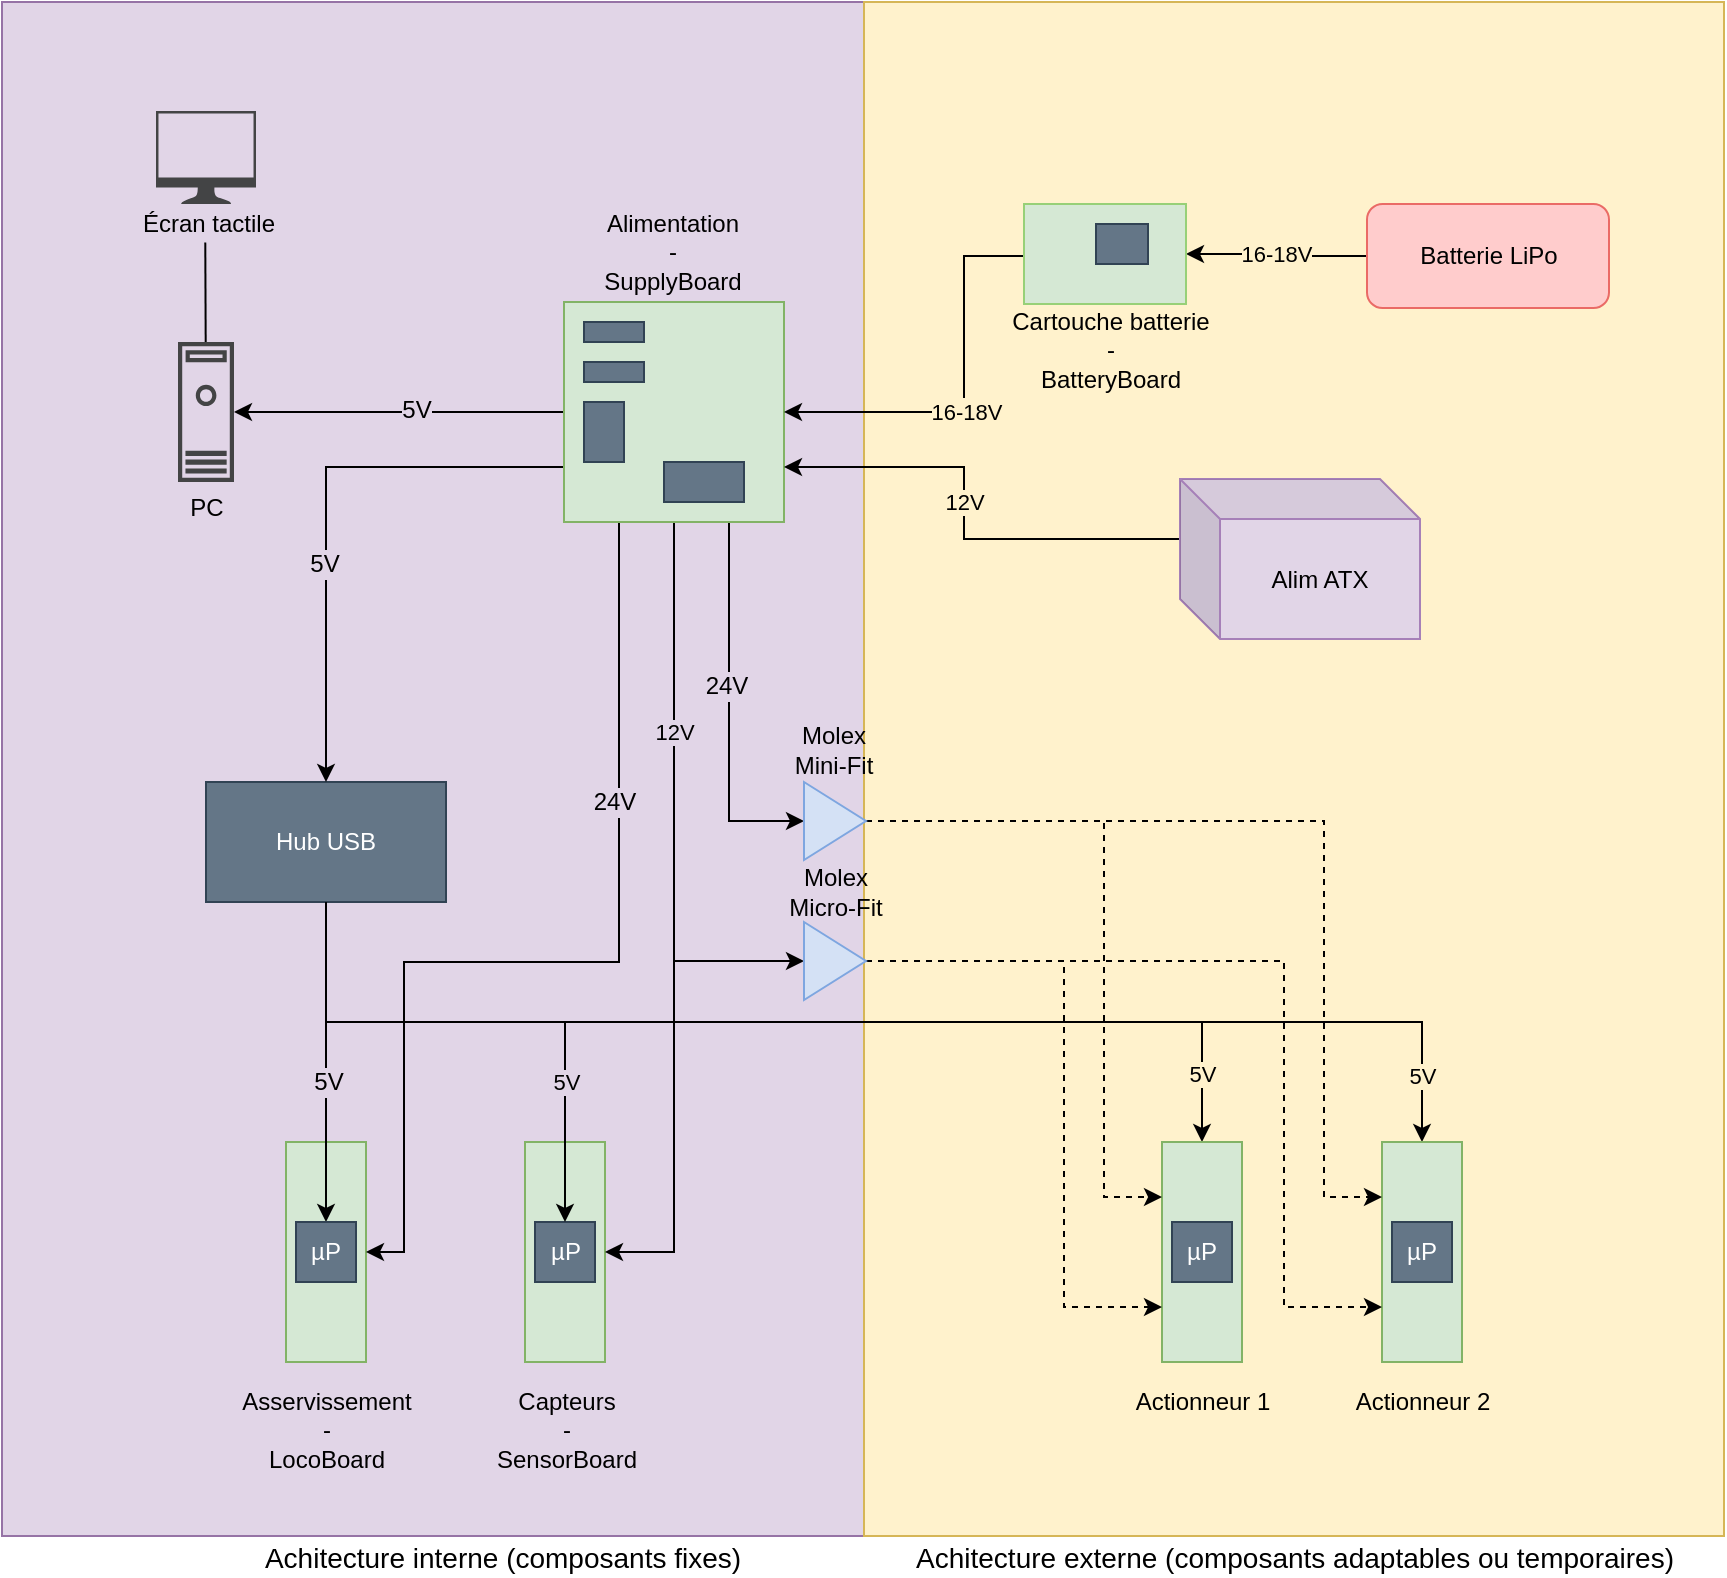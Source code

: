 <mxfile version="12.1.7" type="device" pages="1"><diagram id="NPpLW7Xp6LZKi09IXNAc" name="Page-1"><mxGraphModel dx="2011" dy="1161" grid="1" gridSize="10" guides="1" tooltips="1" connect="1" arrows="1" fold="1" page="1" pageScale="1" pageWidth="1100" pageHeight="850" math="0" shadow="0"><root><mxCell id="0"/><mxCell id="1" parent="0"/><mxCell id="wzAznHzncOSbKufJMvwU-70" value="" style="rounded=0;whiteSpace=wrap;html=1;shadow=0;glass=0;comic=0;fillColor=#e1d5e7;strokeColor=#9673a6;" parent="1" vertex="1"><mxGeometry x="119" y="20" width="431" height="767" as="geometry"/></mxCell><mxCell id="wzAznHzncOSbKufJMvwU-71" value="" style="rounded=0;whiteSpace=wrap;html=1;shadow=0;glass=0;comic=0;fillColor=#fff2cc;strokeColor=#d6b656;" parent="1" vertex="1"><mxGeometry x="550" y="20" width="430" height="767" as="geometry"/></mxCell><mxCell id="wzAznHzncOSbKufJMvwU-8" value="" style="rounded=0;whiteSpace=wrap;html=1;shadow=0;glass=0;comic=0;direction=south;fillColor=#d5e8d4;strokeColor=#82b366;" parent="1" vertex="1"><mxGeometry x="261" y="590" width="40" height="110" as="geometry"/></mxCell><mxCell id="YR-gYXYXyVi3A8sv_PEY-12" style="edgeStyle=orthogonalEdgeStyle;rounded=0;orthogonalLoop=1;jettySize=auto;html=1;exitX=0.5;exitY=1;exitDx=0;exitDy=0;entryX=0.5;entryY=0;entryDx=0;entryDy=0;" parent="1" source="wzAznHzncOSbKufJMvwU-2" target="wzAznHzncOSbKufJMvwU-7" edge="1"><mxGeometry relative="1" as="geometry"><Array as="points"><mxPoint x="281" y="500"/><mxPoint x="281" y="500"/></Array></mxGeometry></mxCell><mxCell id="1gPNsZdqe1RoS6A3tb6s-4" value="5V" style="text;html=1;resizable=0;points=[];align=center;verticalAlign=middle;labelBackgroundColor=#E1D5E7;" vertex="1" connectable="0" parent="YR-gYXYXyVi3A8sv_PEY-12"><mxGeometry x="0.502" y="1" relative="1" as="geometry"><mxPoint x="-0.5" y="-30" as="offset"/></mxGeometry></mxCell><mxCell id="YR-gYXYXyVi3A8sv_PEY-14" value="5V" style="edgeStyle=orthogonalEdgeStyle;rounded=0;orthogonalLoop=1;jettySize=auto;html=1;exitX=0.5;exitY=1;exitDx=0;exitDy=0;entryX=0;entryY=0.5;entryDx=0;entryDy=0;fillColor=#FFF2CC;labelBackgroundColor=#FFF2CC;" parent="1" source="wzAznHzncOSbKufJMvwU-2" target="wzAznHzncOSbKufJMvwU-16" edge="1"><mxGeometry x="0.879" relative="1" as="geometry"><mxPoint as="offset"/></mxGeometry></mxCell><mxCell id="YR-gYXYXyVi3A8sv_PEY-15" value="5V" style="edgeStyle=orthogonalEdgeStyle;rounded=0;orthogonalLoop=1;jettySize=auto;html=1;exitX=0.5;exitY=1;exitDx=0;exitDy=0;entryX=0;entryY=0.5;entryDx=0;entryDy=0;fillColor=#FFF2CC;labelBackgroundColor=#FFF2CC;" parent="1" source="wzAznHzncOSbKufJMvwU-2" target="wzAznHzncOSbKufJMvwU-19" edge="1"><mxGeometry x="0.901" relative="1" as="geometry"><mxPoint as="offset"/></mxGeometry></mxCell><mxCell id="wzAznHzncOSbKufJMvwU-2" value="Hub USB" style="rounded=0;whiteSpace=wrap;html=1;fillColor=#647687;strokeColor=#314354;fontColor=#ffffff;" parent="1" vertex="1"><mxGeometry x="221" y="410" width="120" height="60" as="geometry"/></mxCell><mxCell id="wzAznHzncOSbKufJMvwU-7" value="µP" style="whiteSpace=wrap;html=1;aspect=fixed;rounded=0;glass=0;comic=0;shadow=0;fillColor=#647687;strokeColor=#314354;fontColor=#ffffff;" parent="1" vertex="1"><mxGeometry x="266" y="630" width="30" height="30" as="geometry"/></mxCell><mxCell id="wzAznHzncOSbKufJMvwU-10" value="Asservissement&lt;br&gt;-&lt;br&gt;&lt;div align=&quot;center&quot;&gt;LocoBoard&lt;/div&gt;" style="text;html=1;resizable=0;points=[];autosize=1;align=center;verticalAlign=top;spacingTop=-4;" parent="1" vertex="1"><mxGeometry x="231" y="710" width="100" height="40" as="geometry"/></mxCell><mxCell id="wzAznHzncOSbKufJMvwU-13" value="" style="rounded=0;whiteSpace=wrap;html=1;shadow=0;glass=0;comic=0;direction=south;fillColor=#d5e8d4;strokeColor=#82b366;" parent="1" vertex="1"><mxGeometry x="380.5" y="590" width="40" height="110" as="geometry"/></mxCell><mxCell id="wzAznHzncOSbKufJMvwU-14" value="µP" style="whiteSpace=wrap;html=1;aspect=fixed;rounded=0;glass=0;comic=0;shadow=0;fillColor=#647687;strokeColor=#314354;fontColor=#ffffff;" parent="1" vertex="1"><mxGeometry x="385.5" y="630" width="30" height="30" as="geometry"/></mxCell><mxCell id="wzAznHzncOSbKufJMvwU-15" value="Capteurs&lt;br&gt;-&lt;br&gt;SensorBoard" style="text;html=1;resizable=0;points=[];autosize=1;align=center;verticalAlign=top;spacingTop=-4;" parent="1" vertex="1"><mxGeometry x="355.5" y="710" width="90" height="40" as="geometry"/></mxCell><mxCell id="wzAznHzncOSbKufJMvwU-16" value="" style="rounded=0;whiteSpace=wrap;html=1;shadow=0;glass=0;comic=0;direction=south;fillColor=#d5e8d4;strokeColor=#82b366;" parent="1" vertex="1"><mxGeometry x="699" y="590" width="40" height="110" as="geometry"/></mxCell><mxCell id="wzAznHzncOSbKufJMvwU-17" value="µP" style="whiteSpace=wrap;html=1;aspect=fixed;rounded=0;glass=0;comic=0;shadow=0;fillColor=#647687;strokeColor=#314354;fontColor=#ffffff;" parent="1" vertex="1"><mxGeometry x="704" y="630" width="30" height="30" as="geometry"/></mxCell><mxCell id="wzAznHzncOSbKufJMvwU-18" value="Actionneur 1" style="text;html=1;resizable=0;points=[];autosize=1;align=center;verticalAlign=top;spacingTop=-4;" parent="1" vertex="1"><mxGeometry x="679" y="710" width="80" height="20" as="geometry"/></mxCell><mxCell id="wzAznHzncOSbKufJMvwU-19" value="" style="rounded=0;whiteSpace=wrap;html=1;shadow=0;glass=0;comic=0;direction=south;fillColor=#d5e8d4;strokeColor=#82b366;" parent="1" vertex="1"><mxGeometry x="809" y="590" width="40" height="110" as="geometry"/></mxCell><mxCell id="wzAznHzncOSbKufJMvwU-20" value="µP" style="whiteSpace=wrap;html=1;aspect=fixed;rounded=0;glass=0;comic=0;shadow=0;fillColor=#647687;strokeColor=#314354;fontColor=#ffffff;" parent="1" vertex="1"><mxGeometry x="814" y="630" width="30" height="30" as="geometry"/></mxCell><mxCell id="wzAznHzncOSbKufJMvwU-21" value="&lt;div&gt;Actionneur 2&lt;/div&gt;&lt;div&gt;&lt;br&gt;&lt;/div&gt;" style="text;html=1;resizable=0;points=[];autosize=1;align=center;verticalAlign=top;spacingTop=-4;" parent="1" vertex="1"><mxGeometry x="789" y="710" width="80" height="30" as="geometry"/></mxCell><mxCell id="YR-gYXYXyVi3A8sv_PEY-8" style="edgeStyle=orthogonalEdgeStyle;rounded=0;orthogonalLoop=1;jettySize=auto;html=1;exitX=0;exitY=0.5;exitDx=0;exitDy=0;" parent="1" source="wzAznHzncOSbKufJMvwU-22" target="wzAznHzncOSbKufJMvwU-63" edge="1"><mxGeometry relative="1" as="geometry"/></mxCell><mxCell id="1gPNsZdqe1RoS6A3tb6s-2" value="5V" style="text;html=1;resizable=0;points=[];align=center;verticalAlign=middle;labelBackgroundColor=#E1D5E7;" vertex="1" connectable="0" parent="YR-gYXYXyVi3A8sv_PEY-8"><mxGeometry x="0.003" y="-8" relative="1" as="geometry"><mxPoint x="8" y="7" as="offset"/></mxGeometry></mxCell><mxCell id="YR-gYXYXyVi3A8sv_PEY-11" style="edgeStyle=orthogonalEdgeStyle;rounded=0;orthogonalLoop=1;jettySize=auto;html=1;exitX=0;exitY=0.75;exitDx=0;exitDy=0;entryX=0.5;entryY=0;entryDx=0;entryDy=0;" parent="1" source="wzAznHzncOSbKufJMvwU-22" target="wzAznHzncOSbKufJMvwU-2" edge="1"><mxGeometry relative="1" as="geometry"/></mxCell><mxCell id="1gPNsZdqe1RoS6A3tb6s-3" value="5V" style="text;html=1;resizable=0;points=[];align=center;verticalAlign=middle;labelBackgroundColor=#E1D5E7;" vertex="1" connectable="0" parent="YR-gYXYXyVi3A8sv_PEY-11"><mxGeometry x="0.21" y="-1" relative="1" as="geometry"><mxPoint as="offset"/></mxGeometry></mxCell><mxCell id="1gPNsZdqe1RoS6A3tb6s-6" style="edgeStyle=orthogonalEdgeStyle;rounded=0;orthogonalLoop=1;jettySize=auto;html=1;exitX=0.25;exitY=1;exitDx=0;exitDy=0;entryX=0.5;entryY=0;entryDx=0;entryDy=0;labelBackgroundColor=#E1D5E7;fillColor=#FFF2CC;" edge="1" parent="1" source="wzAznHzncOSbKufJMvwU-22" target="wzAznHzncOSbKufJMvwU-8"><mxGeometry relative="1" as="geometry"><Array as="points"><mxPoint x="428" y="500"/><mxPoint x="320" y="500"/><mxPoint x="320" y="645"/></Array></mxGeometry></mxCell><mxCell id="1gPNsZdqe1RoS6A3tb6s-7" value="24V" style="text;html=1;resizable=0;points=[];align=center;verticalAlign=middle;labelBackgroundColor=#E1D5E7;" vertex="1" connectable="0" parent="1gPNsZdqe1RoS6A3tb6s-6"><mxGeometry x="-0.515" relative="1" as="geometry"><mxPoint x="-2.5" y="21" as="offset"/></mxGeometry></mxCell><mxCell id="1gPNsZdqe1RoS6A3tb6s-8" style="edgeStyle=orthogonalEdgeStyle;rounded=0;orthogonalLoop=1;jettySize=auto;html=1;exitX=0.5;exitY=1;exitDx=0;exitDy=0;entryX=0.5;entryY=0;entryDx=0;entryDy=0;labelBackgroundColor=#E1D5E7;fillColor=#FFF2CC;" edge="1" parent="1" source="wzAznHzncOSbKufJMvwU-22" target="wzAznHzncOSbKufJMvwU-13"><mxGeometry relative="1" as="geometry"/></mxCell><mxCell id="1gPNsZdqe1RoS6A3tb6s-14" style="edgeStyle=orthogonalEdgeStyle;rounded=0;orthogonalLoop=1;jettySize=auto;html=1;exitX=0.75;exitY=1;exitDx=0;exitDy=0;entryX=0;entryY=0.5;entryDx=0;entryDy=0;labelBackgroundColor=#E1D5E7;fillColor=#FFF2CC;" edge="1" parent="1" source="wzAznHzncOSbKufJMvwU-22" target="1gPNsZdqe1RoS6A3tb6s-11"><mxGeometry relative="1" as="geometry"/></mxCell><mxCell id="1gPNsZdqe1RoS6A3tb6s-15" value="24V" style="text;html=1;resizable=0;points=[];align=center;verticalAlign=middle;labelBackgroundColor=#E1D5E7;" vertex="1" connectable="0" parent="1gPNsZdqe1RoS6A3tb6s-14"><mxGeometry x="-0.127" y="-2" relative="1" as="geometry"><mxPoint as="offset"/></mxGeometry></mxCell><mxCell id="1gPNsZdqe1RoS6A3tb6s-16" value="12V" style="edgeStyle=orthogonalEdgeStyle;rounded=0;orthogonalLoop=1;jettySize=auto;html=1;exitX=0.5;exitY=1;exitDx=0;exitDy=0;entryX=0;entryY=0.5;entryDx=0;entryDy=0;labelBackgroundColor=#E1D5E7;fillColor=#FFF2CC;" edge="1" parent="1" source="wzAznHzncOSbKufJMvwU-22" target="1gPNsZdqe1RoS6A3tb6s-12"><mxGeometry x="-0.261" relative="1" as="geometry"><mxPoint as="offset"/></mxGeometry></mxCell><mxCell id="wzAznHzncOSbKufJMvwU-22" value="" style="whiteSpace=wrap;html=1;aspect=fixed;rounded=0;shadow=0;glass=0;comic=0;fillColor=#d5e8d4;strokeColor=#82b366;" parent="1" vertex="1"><mxGeometry x="400" y="170" width="110" height="110" as="geometry"/></mxCell><mxCell id="wzAznHzncOSbKufJMvwU-24" value="" style="rounded=0;whiteSpace=wrap;html=1;shadow=0;glass=0;comic=0;fillColor=#647687;strokeColor=#314354;fontColor=#ffffff;" parent="1" vertex="1"><mxGeometry x="410" y="180" width="30" height="10" as="geometry"/></mxCell><mxCell id="wzAznHzncOSbKufJMvwU-25" value="" style="rounded=0;whiteSpace=wrap;html=1;shadow=0;glass=0;comic=0;fillColor=#647687;strokeColor=#314354;fontColor=#ffffff;" parent="1" vertex="1"><mxGeometry x="410" y="200" width="30" height="10" as="geometry"/></mxCell><mxCell id="wzAznHzncOSbKufJMvwU-26" value="" style="rounded=0;whiteSpace=wrap;html=1;shadow=0;glass=0;comic=0;fillColor=#647687;strokeColor=#314354;fontColor=#ffffff;" parent="1" vertex="1"><mxGeometry x="410" y="220" width="20" height="30" as="geometry"/></mxCell><mxCell id="wzAznHzncOSbKufJMvwU-27" value="" style="rounded=0;whiteSpace=wrap;html=1;shadow=0;glass=0;comic=0;fillColor=#647687;strokeColor=#314354;fontColor=#ffffff;" parent="1" vertex="1"><mxGeometry x="450" y="250" width="40" height="20" as="geometry"/></mxCell><mxCell id="wzAznHzncOSbKufJMvwU-28" value="Alimentation&lt;br&gt;-&lt;br&gt;SupplyBoard" style="text;html=1;resizable=0;points=[];autosize=1;align=center;verticalAlign=top;spacingTop=-4;" parent="1" vertex="1"><mxGeometry x="409" y="121" width="90" height="40" as="geometry"/></mxCell><mxCell id="wzAznHzncOSbKufJMvwU-61" value="" style="pointerEvents=1;shadow=0;dashed=0;html=1;strokeColor=none;fillColor=#434445;aspect=fixed;labelPosition=center;verticalLabelPosition=bottom;verticalAlign=top;align=center;outlineConnect=0;shape=mxgraph.vvd.monitor;rounded=0;glass=0;comic=0;" parent="1" vertex="1"><mxGeometry x="196" y="74.5" width="50" height="46.5" as="geometry"/></mxCell><mxCell id="wzAznHzncOSbKufJMvwU-63" value="" style="pointerEvents=1;shadow=0;dashed=0;html=1;strokeColor=none;fillColor=#434445;aspect=fixed;labelPosition=center;verticalLabelPosition=bottom;verticalAlign=top;align=center;outlineConnect=0;shape=mxgraph.vvd.machine;rounded=0;glass=0;comic=0;" parent="1" vertex="1"><mxGeometry x="207" y="190" width="28" height="70" as="geometry"/></mxCell><mxCell id="wzAznHzncOSbKufJMvwU-64" value="&lt;div align=&quot;center&quot;&gt;PC&lt;/div&gt;" style="text;html=1;resizable=0;points=[];autosize=1;align=center;verticalAlign=top;spacingTop=-4;" parent="1" vertex="1"><mxGeometry x="206" y="263" width="30" height="20" as="geometry"/></mxCell><mxCell id="wzAznHzncOSbKufJMvwU-65" value="Écran tactile" style="text;html=1;resizable=0;points=[];autosize=1;align=center;verticalAlign=top;spacingTop=-4;" parent="1" vertex="1"><mxGeometry x="182" y="121" width="80" height="20" as="geometry"/></mxCell><mxCell id="wzAznHzncOSbKufJMvwU-72" value="&lt;div align=&quot;center&quot;&gt;&lt;font style=&quot;font-size: 14px&quot;&gt;Achitecture interne (composants fixes)&lt;/font&gt;&lt;/div&gt;" style="text;html=1;resizable=0;points=[];autosize=1;align=center;verticalAlign=top;spacingTop=-4;" parent="1" vertex="1"><mxGeometry x="239" y="787" width="260" height="20" as="geometry"/></mxCell><mxCell id="wzAznHzncOSbKufJMvwU-73" value="&lt;div align=&quot;center&quot;&gt;&lt;font style=&quot;font-size: 14px&quot;&gt;Achitecture externe (composants adaptables ou temporaires)&lt;/font&gt;&lt;/div&gt;" style="text;html=1;resizable=0;points=[];autosize=1;align=center;verticalAlign=top;spacingTop=-4;" parent="1" vertex="1"><mxGeometry x="565" y="787" width="400" height="20" as="geometry"/></mxCell><mxCell id="YR-gYXYXyVi3A8sv_PEY-17" value="16-18V" style="edgeStyle=orthogonalEdgeStyle;rounded=0;orthogonalLoop=1;jettySize=auto;html=1;exitX=0;exitY=0.5;exitDx=0;exitDy=0;entryX=1;entryY=0.5;entryDx=0;entryDy=0;fillColor=#FFF2CC;labelBackgroundColor=#FFF2CC;" parent="1" source="YR-gYXYXyVi3A8sv_PEY-2" target="YR-gYXYXyVi3A8sv_PEY-16" edge="1"><mxGeometry relative="1" as="geometry"/></mxCell><mxCell id="YR-gYXYXyVi3A8sv_PEY-2" value="Batterie LiPo" style="rounded=1;whiteSpace=wrap;html=1;fillColor=#FFCCCC;strokeColor=#EA6B66;" parent="1" vertex="1"><mxGeometry x="801.5" y="121" width="121" height="52" as="geometry"/></mxCell><mxCell id="YR-gYXYXyVi3A8sv_PEY-6" value="12V" style="edgeStyle=orthogonalEdgeStyle;rounded=0;orthogonalLoop=1;jettySize=auto;html=1;exitX=0;exitY=0;exitDx=0;exitDy=30;exitPerimeter=0;entryX=1;entryY=0.75;entryDx=0;entryDy=0;fillColor=#FFF2CC;labelBackgroundColor=#FFF2CC;" parent="1" source="YR-gYXYXyVi3A8sv_PEY-4" target="wzAznHzncOSbKufJMvwU-22" edge="1"><mxGeometry x="0.083" relative="1" as="geometry"><mxPoint x="510" y="230" as="targetPoint"/><Array as="points"><mxPoint x="600" y="289"/><mxPoint x="600" y="253"/></Array><mxPoint as="offset"/></mxGeometry></mxCell><mxCell id="YR-gYXYXyVi3A8sv_PEY-4" value="Alim ATX" style="shape=cube;whiteSpace=wrap;html=1;boundedLbl=1;backgroundOutline=1;darkOpacity=0.05;darkOpacity2=0.1;size=20;fillColor=#E1D5E7;strokeColor=#A680B8;" parent="1" vertex="1"><mxGeometry x="708" y="258.5" width="120" height="80" as="geometry"/></mxCell><mxCell id="YR-gYXYXyVi3A8sv_PEY-10" value="" style="endArrow=none;html=1;entryX=0.483;entryY=0.965;entryDx=0;entryDy=0;entryPerimeter=0;" parent="1" source="wzAznHzncOSbKufJMvwU-63" target="wzAznHzncOSbKufJMvwU-65" edge="1"><mxGeometry width="50" height="50" relative="1" as="geometry"><mxPoint x="221" y="180" as="sourcePoint"/><mxPoint x="223" y="142" as="targetPoint"/></mxGeometry></mxCell><mxCell id="YR-gYXYXyVi3A8sv_PEY-18" style="edgeStyle=orthogonalEdgeStyle;rounded=0;orthogonalLoop=1;jettySize=auto;html=1;entryX=1;entryY=0.5;entryDx=0;entryDy=0;exitX=0;exitY=0.5;exitDx=0;exitDy=0;" parent="1" source="YR-gYXYXyVi3A8sv_PEY-16" target="wzAznHzncOSbKufJMvwU-22" edge="1"><mxGeometry relative="1" as="geometry"><mxPoint x="680" y="218" as="sourcePoint"/><Array as="points"><mxPoint x="600" y="147"/><mxPoint x="600" y="225"/></Array></mxGeometry></mxCell><mxCell id="1gPNsZdqe1RoS6A3tb6s-1" value="&lt;font style=&quot;font-size: 11px&quot;&gt;16-18V&lt;/font&gt;" style="text;html=1;resizable=0;points=[];align=center;verticalAlign=middle;labelBackgroundColor=#FFF2CC;fillColor=#FFF2CC;" vertex="1" connectable="0" parent="YR-gYXYXyVi3A8sv_PEY-18"><mxGeometry x="0.419" y="2" relative="1" as="geometry"><mxPoint x="32.5" y="-2" as="offset"/></mxGeometry></mxCell><mxCell id="YR-gYXYXyVi3A8sv_PEY-16" value="" style="rounded=0;whiteSpace=wrap;html=1;fillColor=#D5E8D4;strokeColor=#97D077;" parent="1" vertex="1"><mxGeometry x="630" y="121" width="81" height="50" as="geometry"/></mxCell><mxCell id="YR-gYXYXyVi3A8sv_PEY-22" value="Cartouche batterie&lt;br&gt;-&lt;br&gt;BatteryBoard" style="text;html=1;strokeColor=none;fillColor=none;align=center;verticalAlign=middle;whiteSpace=wrap;rounded=0;" parent="1" vertex="1"><mxGeometry x="608" y="171" width="131" height="45" as="geometry"/></mxCell><mxCell id="YR-gYXYXyVi3A8sv_PEY-24" value="" style="rounded=0;whiteSpace=wrap;html=1;shadow=0;glass=0;comic=0;fillColor=#647687;strokeColor=#314354;fontColor=#ffffff;" parent="1" vertex="1"><mxGeometry x="666" y="131" width="26" height="20" as="geometry"/></mxCell><mxCell id="YR-gYXYXyVi3A8sv_PEY-13" value="5V" style="edgeStyle=orthogonalEdgeStyle;rounded=0;orthogonalLoop=1;jettySize=auto;html=1;exitX=0.5;exitY=1;exitDx=0;exitDy=0;entryX=0.5;entryY=0;entryDx=0;entryDy=0;labelBackgroundColor=#E1D5E7;" parent="1" source="wzAznHzncOSbKufJMvwU-2" target="wzAznHzncOSbKufJMvwU-14" edge="1"><mxGeometry x="0.5" relative="1" as="geometry"><Array as="points"><mxPoint x="281" y="530"/><mxPoint x="400" y="530"/></Array><mxPoint as="offset"/></mxGeometry></mxCell><mxCell id="1gPNsZdqe1RoS6A3tb6s-17" style="edgeStyle=orthogonalEdgeStyle;rounded=0;orthogonalLoop=1;jettySize=auto;html=1;exitX=1;exitY=0.5;exitDx=0;exitDy=0;entryX=0.25;entryY=1;entryDx=0;entryDy=0;labelBackgroundColor=#E1D5E7;fillColor=#FFF2CC;dashed=1;" edge="1" parent="1" source="1gPNsZdqe1RoS6A3tb6s-11" target="wzAznHzncOSbKufJMvwU-16"><mxGeometry relative="1" as="geometry"><Array as="points"><mxPoint x="670" y="429"/><mxPoint x="670" y="618"/></Array></mxGeometry></mxCell><mxCell id="1gPNsZdqe1RoS6A3tb6s-18" style="edgeStyle=orthogonalEdgeStyle;rounded=0;orthogonalLoop=1;jettySize=auto;html=1;exitX=1;exitY=0.5;exitDx=0;exitDy=0;entryX=0.25;entryY=1;entryDx=0;entryDy=0;dashed=1;labelBackgroundColor=#E1D5E7;fillColor=#FFF2CC;" edge="1" parent="1" source="1gPNsZdqe1RoS6A3tb6s-11" target="wzAznHzncOSbKufJMvwU-19"><mxGeometry relative="1" as="geometry"><Array as="points"><mxPoint x="780" y="429"/><mxPoint x="780" y="618"/></Array></mxGeometry></mxCell><mxCell id="1gPNsZdqe1RoS6A3tb6s-11" value="" style="triangle;whiteSpace=wrap;html=1;labelBackgroundColor=#E1D5E7;fillColor=#D4E1F5;strokeColor=#7EA6E0;" vertex="1" parent="1"><mxGeometry x="520" y="410" width="31" height="39" as="geometry"/></mxCell><mxCell id="1gPNsZdqe1RoS6A3tb6s-19" style="edgeStyle=orthogonalEdgeStyle;rounded=0;orthogonalLoop=1;jettySize=auto;html=1;exitX=1;exitY=0.5;exitDx=0;exitDy=0;entryX=0.75;entryY=1;entryDx=0;entryDy=0;dashed=1;labelBackgroundColor=#E1D5E7;fillColor=#FFF2CC;" edge="1" parent="1" source="1gPNsZdqe1RoS6A3tb6s-12" target="wzAznHzncOSbKufJMvwU-16"><mxGeometry relative="1" as="geometry"><Array as="points"><mxPoint x="650" y="500"/><mxPoint x="650" y="673"/></Array></mxGeometry></mxCell><mxCell id="1gPNsZdqe1RoS6A3tb6s-20" style="edgeStyle=orthogonalEdgeStyle;rounded=0;orthogonalLoop=1;jettySize=auto;html=1;exitX=1;exitY=0.5;exitDx=0;exitDy=0;entryX=0.75;entryY=1;entryDx=0;entryDy=0;dashed=1;labelBackgroundColor=#E1D5E7;fillColor=#FFF2CC;" edge="1" parent="1" source="1gPNsZdqe1RoS6A3tb6s-12" target="wzAznHzncOSbKufJMvwU-19"><mxGeometry relative="1" as="geometry"><Array as="points"><mxPoint x="760" y="500"/><mxPoint x="760" y="673"/></Array></mxGeometry></mxCell><mxCell id="1gPNsZdqe1RoS6A3tb6s-12" value="" style="triangle;whiteSpace=wrap;html=1;labelBackgroundColor=#E1D5E7;fillColor=#D4E1F5;strokeColor=#7EA6E0;" vertex="1" parent="1"><mxGeometry x="520" y="480" width="31" height="39" as="geometry"/></mxCell><mxCell id="1gPNsZdqe1RoS6A3tb6s-22" value="Molex&lt;br&gt;Mini-Fit" style="text;html=1;strokeColor=none;fillColor=none;align=center;verticalAlign=middle;whiteSpace=wrap;rounded=0;labelBackgroundColor=none;" vertex="1" parent="1"><mxGeometry x="510" y="383.5" width="50" height="20" as="geometry"/></mxCell><mxCell id="1gPNsZdqe1RoS6A3tb6s-23" value="Molex&lt;br&gt;Micro-Fit" style="text;html=1;strokeColor=none;fillColor=none;align=center;verticalAlign=middle;whiteSpace=wrap;rounded=0;labelBackgroundColor=none;" vertex="1" parent="1"><mxGeometry x="505.5" y="454.5" width="60" height="20" as="geometry"/></mxCell></root></mxGraphModel></diagram></mxfile>